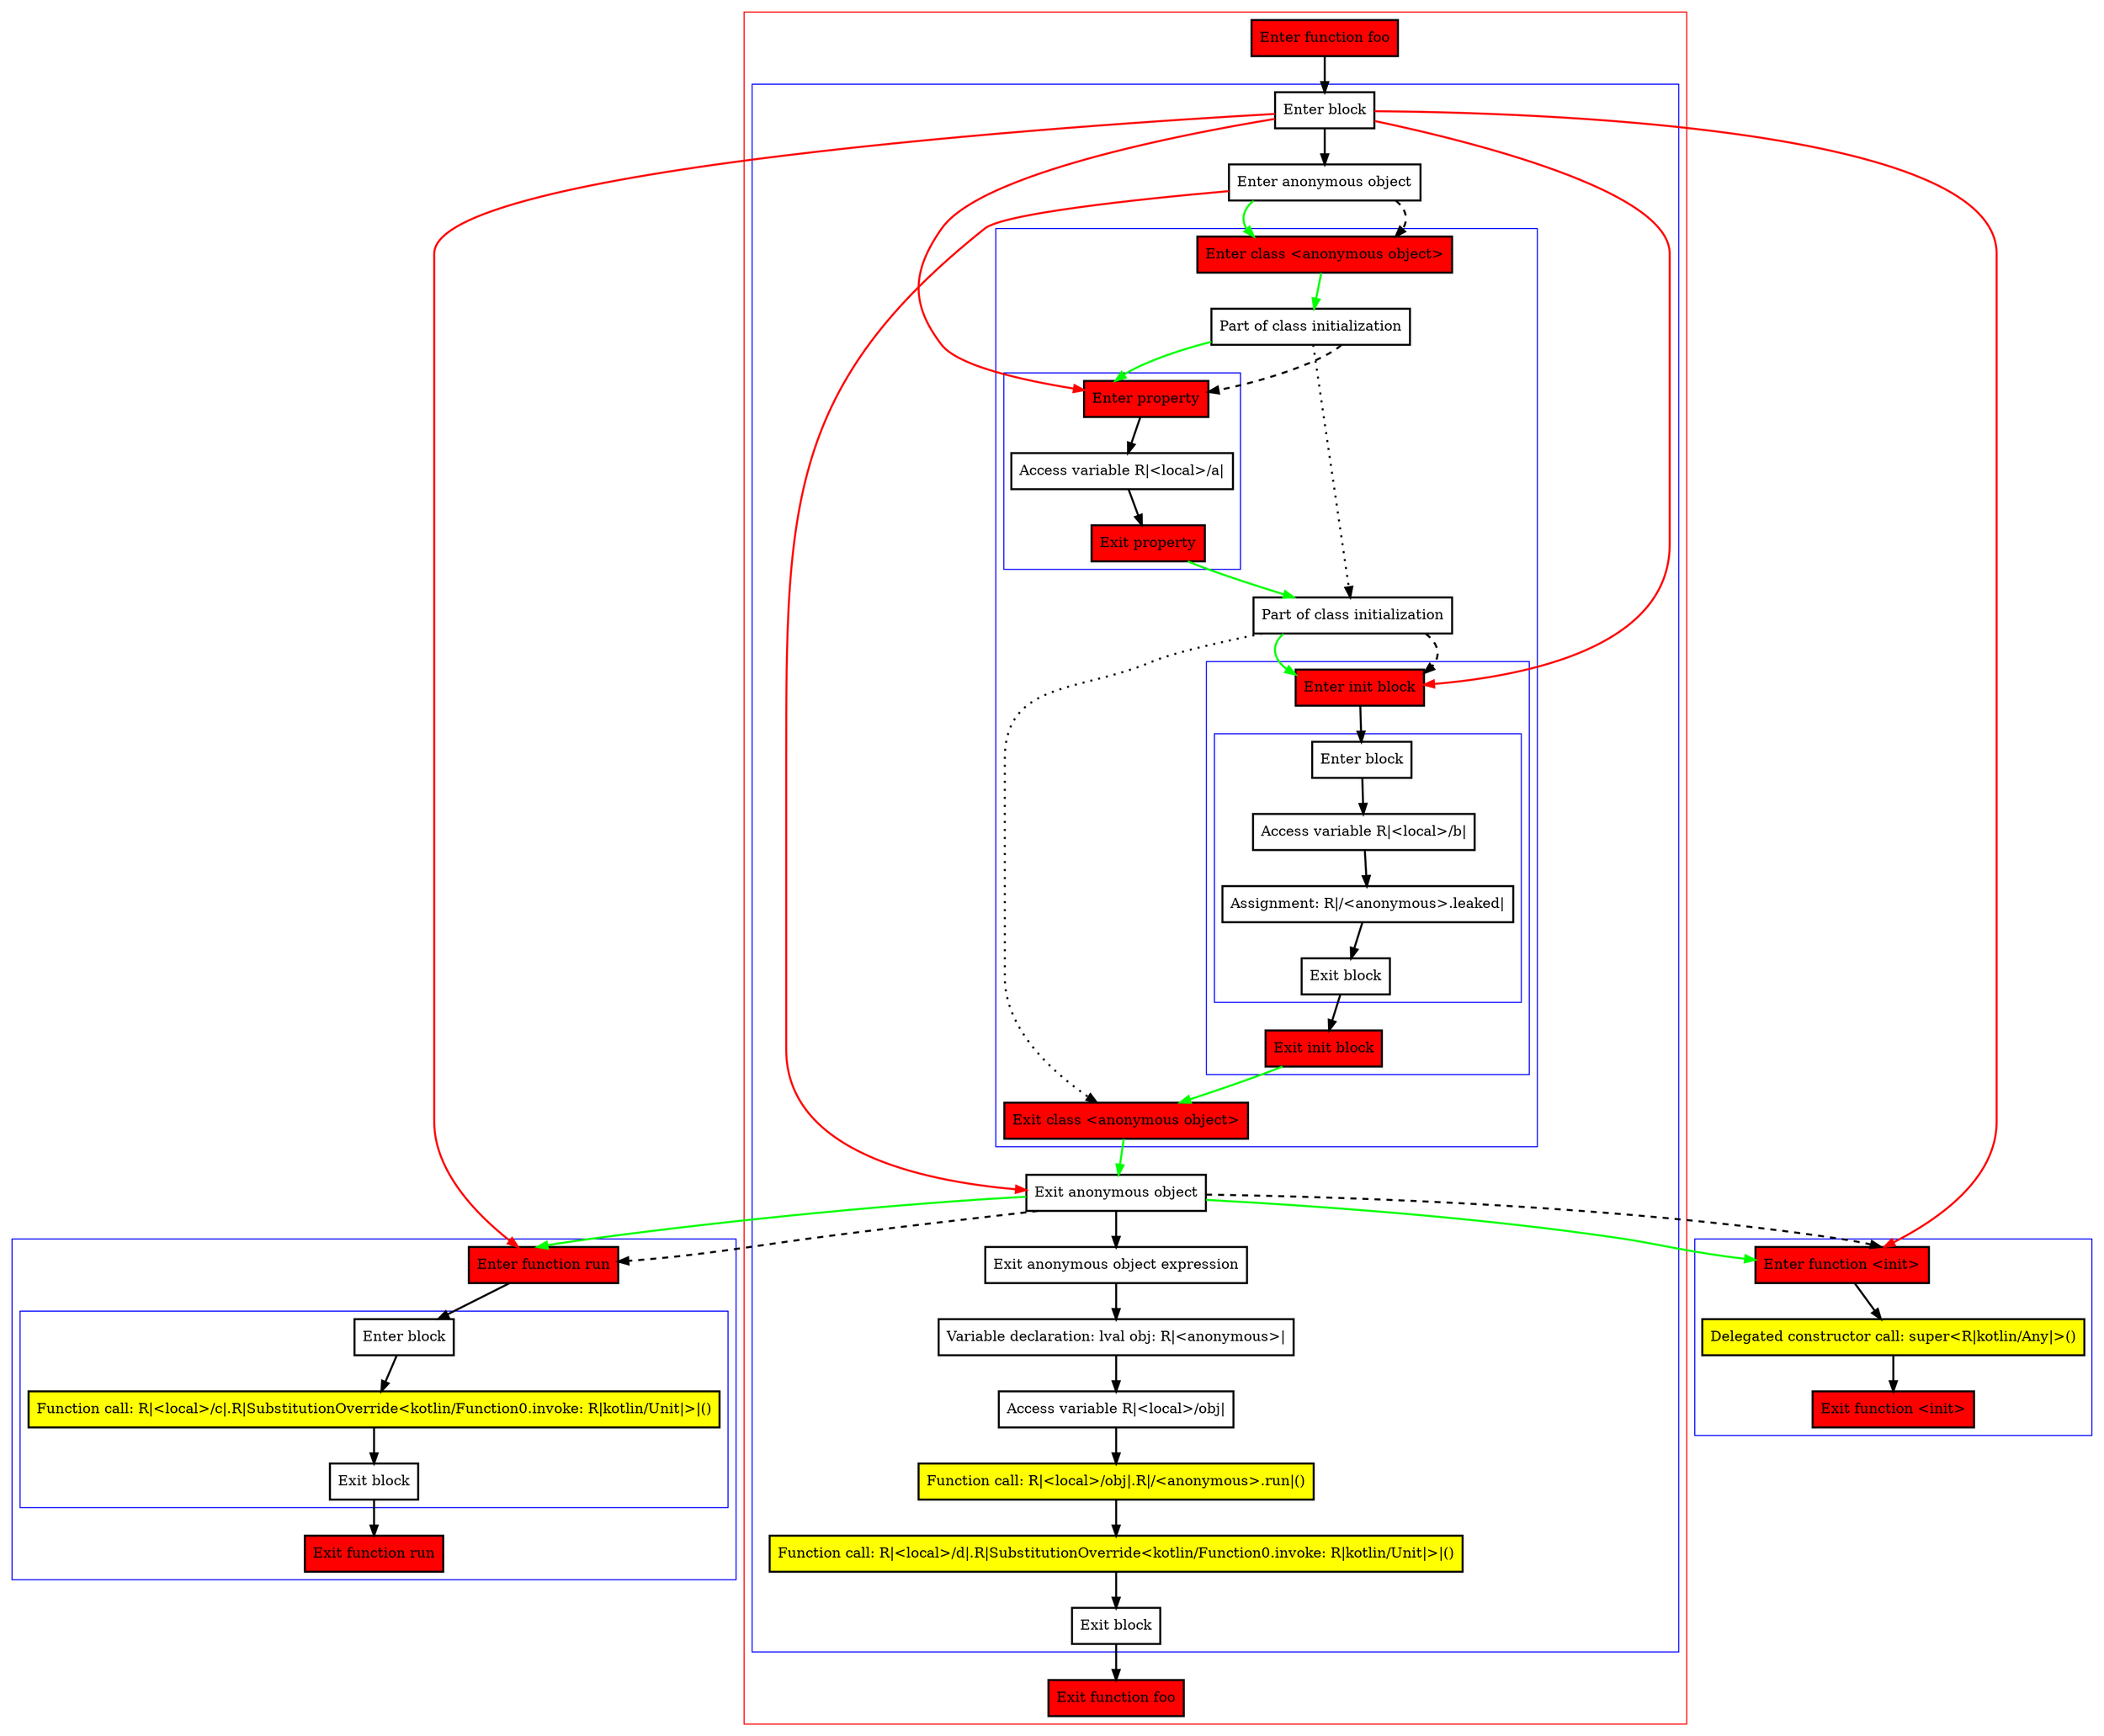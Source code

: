 digraph inAnonymousObject_kt {
    graph [nodesep=3]
    node [shape=box penwidth=2]
    edge [penwidth=2]

    subgraph cluster_0 {
        color=red
        0 [label="Enter function foo" style="filled" fillcolor=red];
        subgraph cluster_1 {
            color=blue
            1 [label="Enter block"];
            2 [label="Enter anonymous object"];
            subgraph cluster_2 {
                color=blue
                11 [label="Enter class <anonymous object>" style="filled" fillcolor=red];
                12 [label="Part of class initialization"];
                subgraph cluster_3 {
                    color=blue
                    15 [label="Enter property" style="filled" fillcolor=red];
                    16 [label="Access variable R|<local>/a|"];
                    17 [label="Exit property" style="filled" fillcolor=red];
                }
                13 [label="Part of class initialization"];
                subgraph cluster_4 {
                    color=blue
                    18 [label="Enter init block" style="filled" fillcolor=red];
                    subgraph cluster_5 {
                        color=blue
                        19 [label="Enter block"];
                        20 [label="Access variable R|<local>/b|"];
                        21 [label="Assignment: R|/<anonymous>.leaked|"];
                        22 [label="Exit block"];
                    }
                    23 [label="Exit init block" style="filled" fillcolor=red];
                }
                14 [label="Exit class <anonymous object>" style="filled" fillcolor=red];
            }
            3 [label="Exit anonymous object"];
            4 [label="Exit anonymous object expression"];
            5 [label="Variable declaration: lval obj: R|<anonymous>|"];
            6 [label="Access variable R|<local>/obj|"];
            7 [label="Function call: R|<local>/obj|.R|/<anonymous>.run|()" style="filled" fillcolor=yellow];
            8 [label="Function call: R|<local>/d|.R|SubstitutionOverride<kotlin/Function0.invoke: R|kotlin/Unit|>|()" style="filled" fillcolor=yellow];
            9 [label="Exit block"];
        }
        10 [label="Exit function foo" style="filled" fillcolor=red];
    }
    subgraph cluster_6 {
        color=blue
        27 [label="Enter function run" style="filled" fillcolor=red];
        subgraph cluster_7 {
            color=blue
            28 [label="Enter block"];
            29 [label="Function call: R|<local>/c|.R|SubstitutionOverride<kotlin/Function0.invoke: R|kotlin/Unit|>|()" style="filled" fillcolor=yellow];
            30 [label="Exit block"];
        }
        31 [label="Exit function run" style="filled" fillcolor=red];
    }
    subgraph cluster_8 {
        color=blue
        24 [label="Enter function <init>" style="filled" fillcolor=red];
        25 [label="Delegated constructor call: super<R|kotlin/Any|>()" style="filled" fillcolor=yellow];
        26 [label="Exit function <init>" style="filled" fillcolor=red];
    }
    0 -> {1};
    1 -> {2};
    1 -> {15 18 24 27} [color=red];
    2 -> {11} [color=green];
    2 -> {3} [color=red];
    2 -> {11} [style=dashed];
    3 -> {4};
    3 -> {24 27} [color=green];
    3 -> {24 27} [style=dashed];
    4 -> {5};
    5 -> {6};
    6 -> {7};
    7 -> {8};
    8 -> {9};
    9 -> {10};
    11 -> {12} [color=green];
    12 -> {15} [color=green];
    12 -> {13} [style=dotted];
    12 -> {15} [style=dashed];
    13 -> {18} [color=green];
    13 -> {14} [style=dotted];
    13 -> {18} [style=dashed];
    14 -> {3} [color=green];
    15 -> {16};
    16 -> {17};
    17 -> {13} [color=green];
    18 -> {19};
    19 -> {20};
    20 -> {21};
    21 -> {22};
    22 -> {23};
    23 -> {14} [color=green];
    24 -> {25};
    25 -> {26};
    27 -> {28};
    28 -> {29};
    29 -> {30};
    30 -> {31};

}
